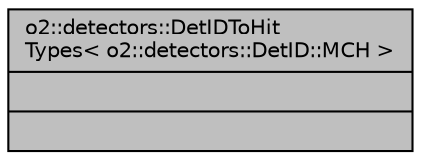 digraph "o2::detectors::DetIDToHitTypes&lt; o2::detectors::DetID::MCH &gt;"
{
 // INTERACTIVE_SVG=YES
  bgcolor="transparent";
  edge [fontname="Helvetica",fontsize="10",labelfontname="Helvetica",labelfontsize="10"];
  node [fontname="Helvetica",fontsize="10",shape=record];
  Node1 [label="{o2::detectors::DetIDToHit\lTypes\< o2::detectors::DetID::MCH \>\n||}",height=0.2,width=0.4,color="black", fillcolor="grey75", style="filled", fontcolor="black"];
}
